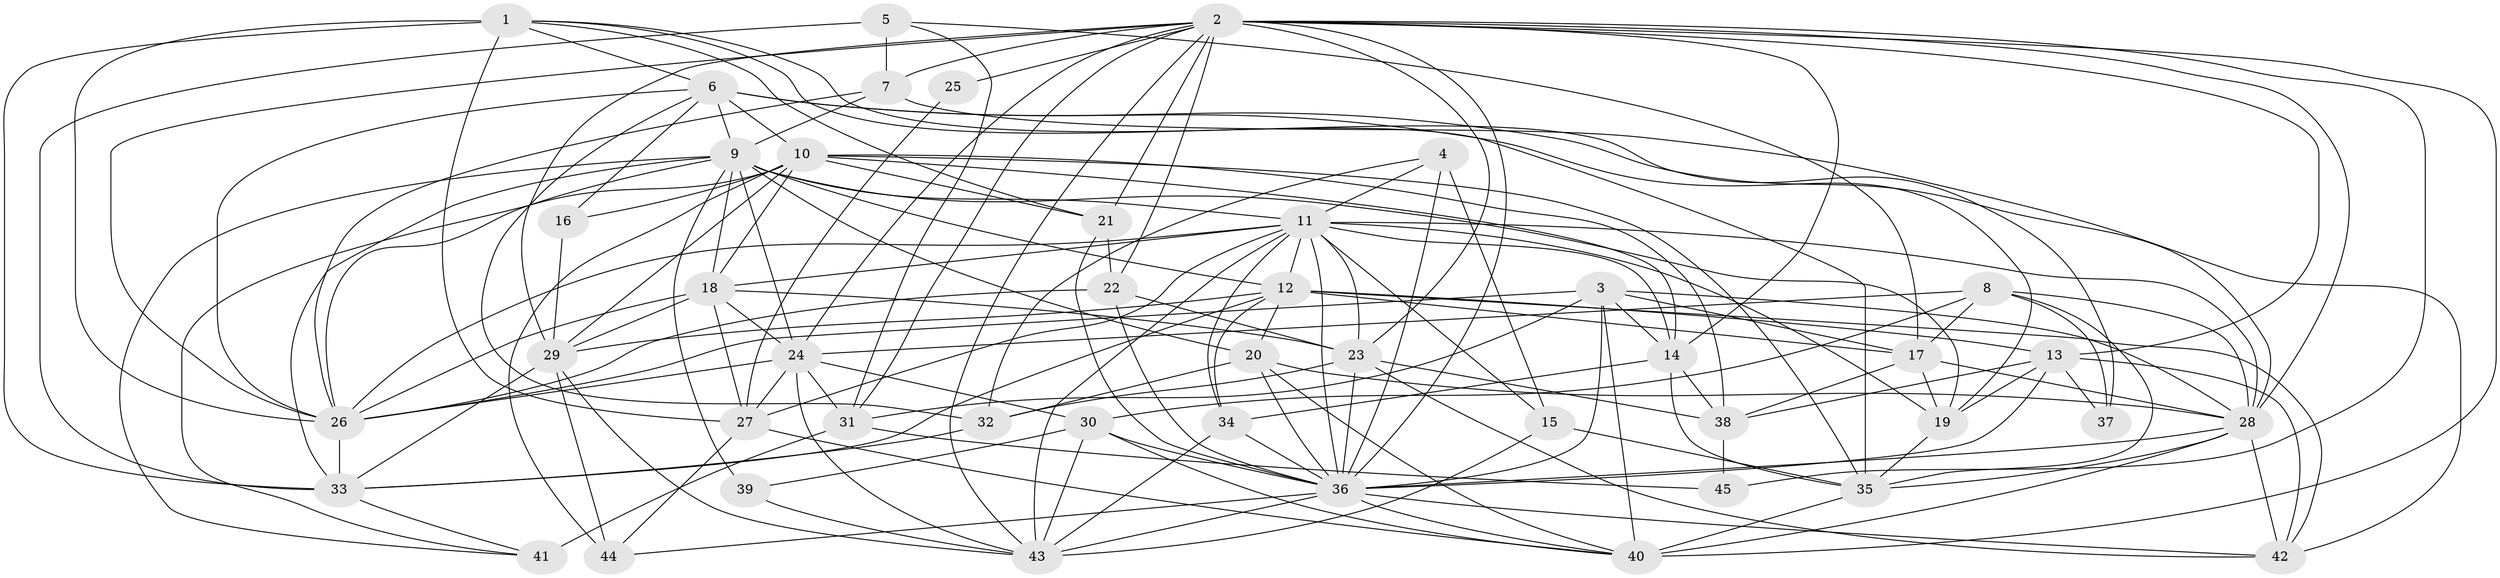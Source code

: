 // original degree distribution, {6: 0.0738255033557047, 4: 0.30201342281879195, 2: 0.15436241610738255, 5: 0.1610738255033557, 3: 0.24161073825503357, 9: 0.013422818791946308, 7: 0.040268456375838924, 8: 0.013422818791946308}
// Generated by graph-tools (version 1.1) at 2025/50/03/04/25 22:50:54]
// undirected, 45 vertices, 158 edges
graph export_dot {
  node [color=gray90,style=filled];
  1;
  2;
  3;
  4;
  5;
  6;
  7;
  8;
  9;
  10;
  11;
  12;
  13;
  14;
  15;
  16;
  17;
  18;
  19;
  20;
  21;
  22;
  23;
  24;
  25;
  26;
  27;
  28;
  29;
  30;
  31;
  32;
  33;
  34;
  35;
  36;
  37;
  38;
  39;
  40;
  41;
  42;
  43;
  44;
  45;
  1 -- 6 [weight=1.0];
  1 -- 21 [weight=1.0];
  1 -- 26 [weight=1.0];
  1 -- 27 [weight=1.0];
  1 -- 33 [weight=2.0];
  1 -- 35 [weight=1.0];
  1 -- 37 [weight=1.0];
  2 -- 7 [weight=1.0];
  2 -- 13 [weight=1.0];
  2 -- 14 [weight=1.0];
  2 -- 21 [weight=1.0];
  2 -- 22 [weight=1.0];
  2 -- 23 [weight=2.0];
  2 -- 24 [weight=1.0];
  2 -- 25 [weight=1.0];
  2 -- 26 [weight=1.0];
  2 -- 28 [weight=1.0];
  2 -- 29 [weight=2.0];
  2 -- 31 [weight=2.0];
  2 -- 36 [weight=2.0];
  2 -- 40 [weight=1.0];
  2 -- 43 [weight=1.0];
  2 -- 45 [weight=2.0];
  3 -- 14 [weight=1.0];
  3 -- 17 [weight=4.0];
  3 -- 26 [weight=1.0];
  3 -- 28 [weight=1.0];
  3 -- 31 [weight=1.0];
  3 -- 36 [weight=1.0];
  3 -- 40 [weight=1.0];
  4 -- 11 [weight=1.0];
  4 -- 15 [weight=1.0];
  4 -- 32 [weight=1.0];
  4 -- 36 [weight=2.0];
  5 -- 7 [weight=3.0];
  5 -- 17 [weight=1.0];
  5 -- 31 [weight=1.0];
  5 -- 33 [weight=1.0];
  6 -- 9 [weight=1.0];
  6 -- 10 [weight=2.0];
  6 -- 16 [weight=1.0];
  6 -- 19 [weight=3.0];
  6 -- 26 [weight=2.0];
  6 -- 28 [weight=2.0];
  6 -- 32 [weight=1.0];
  7 -- 9 [weight=1.0];
  7 -- 26 [weight=1.0];
  7 -- 42 [weight=1.0];
  8 -- 17 [weight=3.0];
  8 -- 24 [weight=1.0];
  8 -- 28 [weight=3.0];
  8 -- 30 [weight=1.0];
  8 -- 35 [weight=2.0];
  8 -- 37 [weight=1.0];
  9 -- 11 [weight=1.0];
  9 -- 12 [weight=2.0];
  9 -- 18 [weight=1.0];
  9 -- 19 [weight=1.0];
  9 -- 20 [weight=1.0];
  9 -- 24 [weight=1.0];
  9 -- 26 [weight=1.0];
  9 -- 33 [weight=1.0];
  9 -- 39 [weight=1.0];
  9 -- 41 [weight=1.0];
  10 -- 14 [weight=2.0];
  10 -- 16 [weight=1.0];
  10 -- 18 [weight=1.0];
  10 -- 21 [weight=1.0];
  10 -- 29 [weight=2.0];
  10 -- 35 [weight=1.0];
  10 -- 38 [weight=1.0];
  10 -- 41 [weight=1.0];
  10 -- 44 [weight=1.0];
  11 -- 12 [weight=1.0];
  11 -- 14 [weight=2.0];
  11 -- 15 [weight=1.0];
  11 -- 18 [weight=1.0];
  11 -- 19 [weight=2.0];
  11 -- 23 [weight=1.0];
  11 -- 26 [weight=3.0];
  11 -- 27 [weight=1.0];
  11 -- 28 [weight=1.0];
  11 -- 34 [weight=1.0];
  11 -- 36 [weight=1.0];
  11 -- 43 [weight=1.0];
  12 -- 13 [weight=1.0];
  12 -- 17 [weight=1.0];
  12 -- 20 [weight=1.0];
  12 -- 29 [weight=1.0];
  12 -- 33 [weight=1.0];
  12 -- 34 [weight=2.0];
  12 -- 42 [weight=1.0];
  13 -- 19 [weight=1.0];
  13 -- 36 [weight=1.0];
  13 -- 37 [weight=1.0];
  13 -- 38 [weight=1.0];
  13 -- 42 [weight=1.0];
  14 -- 34 [weight=1.0];
  14 -- 35 [weight=1.0];
  14 -- 38 [weight=1.0];
  15 -- 35 [weight=1.0];
  15 -- 43 [weight=2.0];
  16 -- 29 [weight=1.0];
  17 -- 19 [weight=2.0];
  17 -- 28 [weight=1.0];
  17 -- 38 [weight=1.0];
  18 -- 23 [weight=1.0];
  18 -- 24 [weight=3.0];
  18 -- 26 [weight=1.0];
  18 -- 27 [weight=1.0];
  18 -- 29 [weight=1.0];
  19 -- 35 [weight=1.0];
  20 -- 28 [weight=1.0];
  20 -- 32 [weight=1.0];
  20 -- 36 [weight=1.0];
  20 -- 40 [weight=1.0];
  21 -- 22 [weight=2.0];
  21 -- 36 [weight=1.0];
  22 -- 23 [weight=1.0];
  22 -- 26 [weight=1.0];
  22 -- 36 [weight=1.0];
  23 -- 32 [weight=1.0];
  23 -- 36 [weight=1.0];
  23 -- 38 [weight=1.0];
  23 -- 42 [weight=1.0];
  24 -- 26 [weight=2.0];
  24 -- 27 [weight=1.0];
  24 -- 30 [weight=1.0];
  24 -- 31 [weight=1.0];
  24 -- 43 [weight=3.0];
  25 -- 27 [weight=1.0];
  26 -- 33 [weight=2.0];
  27 -- 40 [weight=1.0];
  27 -- 44 [weight=1.0];
  28 -- 35 [weight=1.0];
  28 -- 36 [weight=1.0];
  28 -- 40 [weight=2.0];
  28 -- 42 [weight=1.0];
  29 -- 33 [weight=1.0];
  29 -- 43 [weight=1.0];
  29 -- 44 [weight=1.0];
  30 -- 36 [weight=1.0];
  30 -- 39 [weight=1.0];
  30 -- 40 [weight=1.0];
  30 -- 43 [weight=1.0];
  31 -- 41 [weight=4.0];
  31 -- 45 [weight=1.0];
  32 -- 33 [weight=1.0];
  33 -- 41 [weight=1.0];
  34 -- 36 [weight=1.0];
  34 -- 43 [weight=2.0];
  35 -- 40 [weight=1.0];
  36 -- 40 [weight=1.0];
  36 -- 42 [weight=1.0];
  36 -- 43 [weight=1.0];
  36 -- 44 [weight=1.0];
  38 -- 45 [weight=2.0];
  39 -- 43 [weight=1.0];
}
